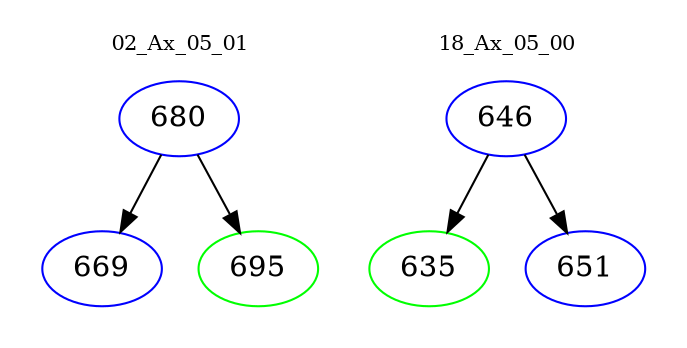 digraph{
subgraph cluster_0 {
color = white
label = "02_Ax_05_01";
fontsize=10;
T0_680 [label="680", color="blue"]
T0_680 -> T0_669 [color="black"]
T0_669 [label="669", color="blue"]
T0_680 -> T0_695 [color="black"]
T0_695 [label="695", color="green"]
}
subgraph cluster_1 {
color = white
label = "18_Ax_05_00";
fontsize=10;
T1_646 [label="646", color="blue"]
T1_646 -> T1_635 [color="black"]
T1_635 [label="635", color="green"]
T1_646 -> T1_651 [color="black"]
T1_651 [label="651", color="blue"]
}
}
